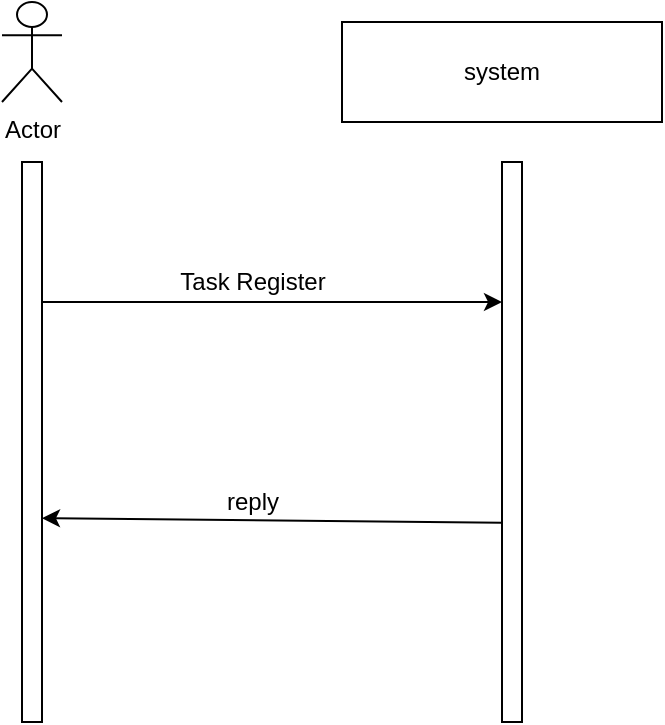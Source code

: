 <mxfile version="13.7.5" type="github">
  <diagram name="Page-1" id="e7e014a7-5840-1c2e-5031-d8a46d1fe8dd">
    <mxGraphModel dx="1231" dy="883" grid="1" gridSize="10" guides="1" tooltips="1" connect="1" arrows="1" fold="1" page="1" pageScale="1" pageWidth="1169" pageHeight="826" background="#ffffff" math="0" shadow="0">
      <root>
        <mxCell id="0" />
        <mxCell id="1" parent="0" />
        <mxCell id="sDdto7aKOgxgB0f0ACSr-41" value="Actor" style="shape=umlActor;verticalLabelPosition=bottom;verticalAlign=top;html=1;outlineConnect=0;" parent="1" vertex="1">
          <mxGeometry x="230" y="200" width="30" height="50" as="geometry" />
        </mxCell>
        <mxCell id="sDdto7aKOgxgB0f0ACSr-42" value="system" style="rounded=0;whiteSpace=wrap;html=1;" parent="1" vertex="1">
          <mxGeometry x="400" y="210" width="160" height="50" as="geometry" />
        </mxCell>
        <mxCell id="sDdto7aKOgxgB0f0ACSr-47" style="edgeStyle=orthogonalEdgeStyle;rounded=0;orthogonalLoop=1;jettySize=auto;html=1;exitX=1;exitY=0.25;exitDx=0;exitDy=0;entryX=0;entryY=0.25;entryDx=0;entryDy=0;" parent="1" source="sDdto7aKOgxgB0f0ACSr-43" target="sDdto7aKOgxgB0f0ACSr-45" edge="1">
          <mxGeometry relative="1" as="geometry">
            <mxPoint x="630" y="370" as="targetPoint" />
          </mxGeometry>
        </mxCell>
        <mxCell id="sDdto7aKOgxgB0f0ACSr-43" value="" style="rounded=0;whiteSpace=wrap;html=1;" parent="1" vertex="1">
          <mxGeometry x="240" y="280" width="10" height="280" as="geometry" />
        </mxCell>
        <mxCell id="sDdto7aKOgxgB0f0ACSr-45" value="" style="rounded=0;whiteSpace=wrap;html=1;" parent="1" vertex="1">
          <mxGeometry x="480" y="280" width="10" height="280" as="geometry" />
        </mxCell>
        <mxCell id="sDdto7aKOgxgB0f0ACSr-49" value="" style="endArrow=classic;html=1;entryX=1;entryY=0.636;entryDx=0;entryDy=0;entryPerimeter=0;exitX=0;exitY=0.644;exitDx=0;exitDy=0;exitPerimeter=0;" parent="1" source="sDdto7aKOgxgB0f0ACSr-45" target="sDdto7aKOgxgB0f0ACSr-43" edge="1">
          <mxGeometry width="50" height="50" relative="1" as="geometry">
            <mxPoint x="560" y="510" as="sourcePoint" />
            <mxPoint x="610" y="460" as="targetPoint" />
          </mxGeometry>
        </mxCell>
        <mxCell id="B4EqauVhTjoRC0mvep1e-1" value="Task Register" style="text;html=1;align=center;verticalAlign=middle;resizable=0;points=[];autosize=1;" vertex="1" parent="1">
          <mxGeometry x="310" y="330" width="90" height="20" as="geometry" />
        </mxCell>
        <mxCell id="B4EqauVhTjoRC0mvep1e-2" value="reply" style="text;html=1;align=center;verticalAlign=middle;resizable=0;points=[];autosize=1;" vertex="1" parent="1">
          <mxGeometry x="335" y="440" width="40" height="20" as="geometry" />
        </mxCell>
      </root>
    </mxGraphModel>
  </diagram>
</mxfile>
